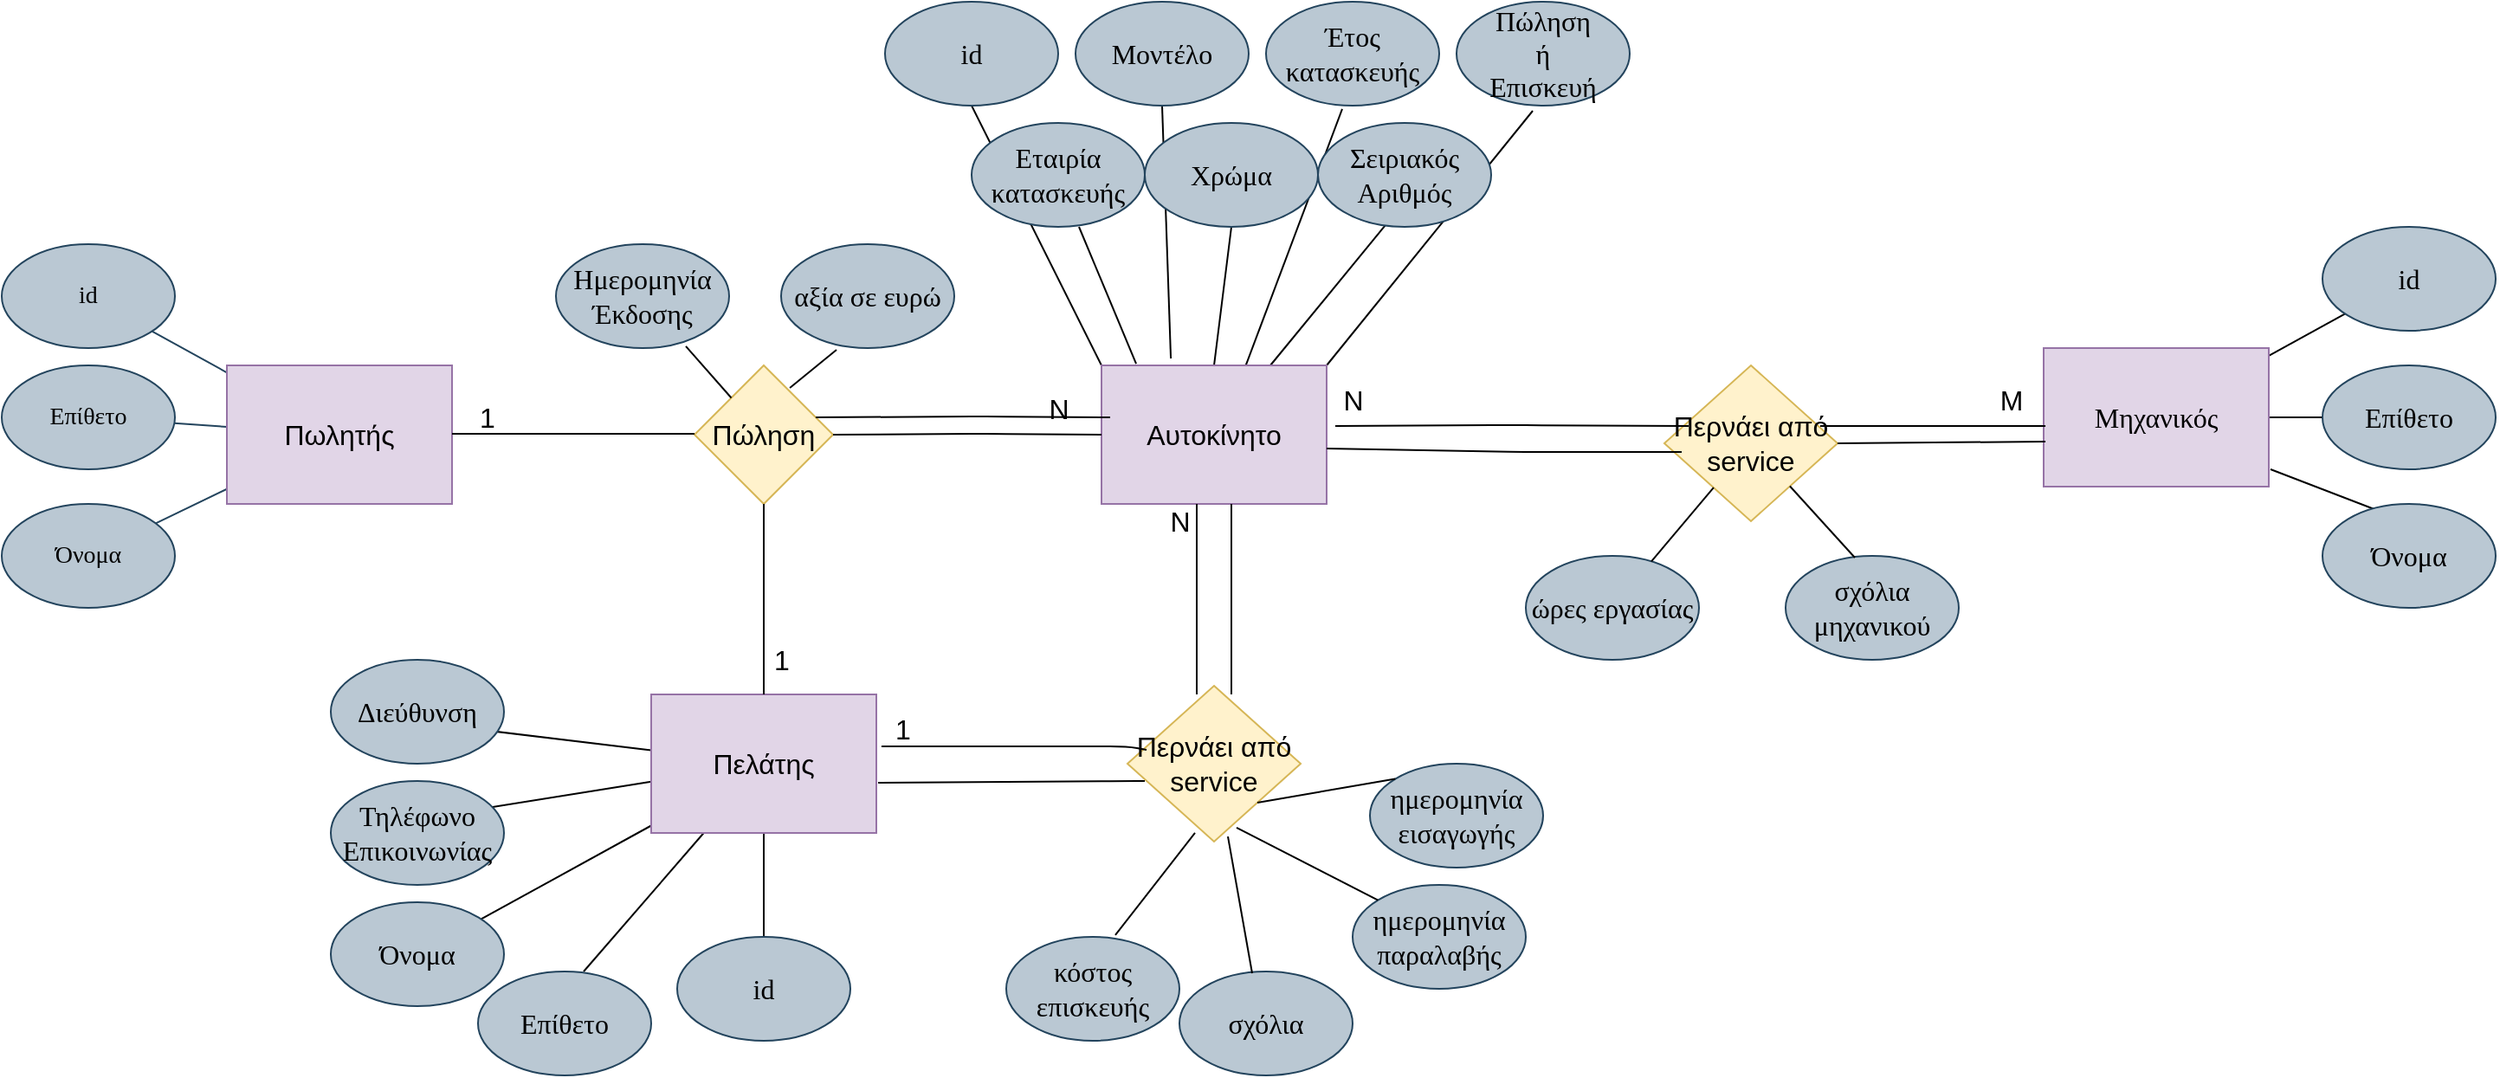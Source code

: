 <mxfile version="20.8.3" type="github">
  <diagram id="R2lEEEUBdFMjLlhIrx00" name="Page-1">
    <mxGraphModel dx="2603" dy="2408" grid="1" gridSize="10" guides="1" tooltips="1" connect="1" arrows="1" fold="1" page="1" pageScale="1" pageWidth="1169" pageHeight="1654" math="0" shadow="0" extFonts="Permanent Marker^https://fonts.googleapis.com/css?family=Permanent+Marker">
      <root>
        <mxCell id="0" />
        <mxCell id="1" parent="0" />
        <mxCell id="DB-9M0OgjcY24ebaJ4Su-6" style="rounded=1;orthogonalLoop=1;jettySize=auto;html=1;fontFamily=Georgia;endArrow=none;endFill=0;fontSize=16;" parent="1" source="DB-9M0OgjcY24ebaJ4Su-2" target="DB-9M0OgjcY24ebaJ4Su-3" edge="1">
          <mxGeometry relative="1" as="geometry">
            <mxPoint x="1120" y="25" as="targetPoint" />
          </mxGeometry>
        </mxCell>
        <mxCell id="DB-9M0OgjcY24ebaJ4Su-7" style="rounded=1;orthogonalLoop=1;jettySize=auto;html=1;fontFamily=Georgia;entryX=1;entryY=0.5;entryDx=0;entryDy=0;endArrow=none;endFill=0;fontSize=16;" parent="1" source="DB-9M0OgjcY24ebaJ4Su-2" target="DB-9M0OgjcY24ebaJ4Su-4" edge="1">
          <mxGeometry relative="1" as="geometry">
            <mxPoint x="1210" y="125" as="targetPoint" />
          </mxGeometry>
        </mxCell>
        <mxCell id="DB-9M0OgjcY24ebaJ4Su-8" style="orthogonalLoop=1;jettySize=auto;html=1;entryX=1;entryY=0.5;entryDx=0;entryDy=0;fontFamily=Georgia;endArrow=none;endFill=0;fontSize=16;" parent="1" target="DB-9M0OgjcY24ebaJ4Su-5" edge="1">
          <mxGeometry relative="1" as="geometry">
            <mxPoint x="1300" y="140" as="sourcePoint" />
          </mxGeometry>
        </mxCell>
        <mxCell id="DB-9M0OgjcY24ebaJ4Su-2" value="&lt;font style=&quot;font-size: 16px;&quot; face=&quot;Georgia&quot;&gt;Μηχανικός&lt;/font&gt;" style="rounded=0;whiteSpace=wrap;html=1;fillColor=#e1d5e7;strokeColor=#9673a6;fontSize=16;" parent="1" vertex="1">
          <mxGeometry x="1169" y="70" width="130" height="80" as="geometry" />
        </mxCell>
        <mxCell id="DB-9M0OgjcY24ebaJ4Su-3" value="id" style="ellipse;whiteSpace=wrap;html=1;fontFamily=Georgia;fillColor=#bac8d3;strokeColor=#23445d;fontSize=16;" parent="1" vertex="1">
          <mxGeometry x="1330" width="100" height="60" as="geometry" />
        </mxCell>
        <mxCell id="DB-9M0OgjcY24ebaJ4Su-4" value="&lt;div style=&quot;font-size: 16px;&quot;&gt;Επίθετο&lt;/div&gt;" style="ellipse;whiteSpace=wrap;html=1;fontFamily=Georgia;fillColor=#bac8d3;strokeColor=#23445d;fontSize=16;" parent="1" vertex="1">
          <mxGeometry x="1330" y="80" width="100" height="60" as="geometry" />
        </mxCell>
        <mxCell id="DB-9M0OgjcY24ebaJ4Su-5" value="Όνομα" style="ellipse;whiteSpace=wrap;html=1;fontFamily=Georgia;fillColor=#bac8d3;strokeColor=#23445d;fontSize=16;" parent="1" vertex="1">
          <mxGeometry x="1330" y="160" width="100" height="60" as="geometry" />
        </mxCell>
        <mxCell id="DB-9M0OgjcY24ebaJ4Su-14" style="edgeStyle=none;rounded=1;orthogonalLoop=1;jettySize=auto;html=1;fontFamily=Georgia;endArrow=none;endFill=0;fillColor=#bac8d3;strokeColor=#23445d;fontSize=16;" parent="1" source="DB-9M0OgjcY24ebaJ4Su-10" target="DB-9M0OgjcY24ebaJ4Su-11" edge="1">
          <mxGeometry relative="1" as="geometry" />
        </mxCell>
        <mxCell id="DB-9M0OgjcY24ebaJ4Su-15" style="edgeStyle=none;rounded=1;orthogonalLoop=1;jettySize=auto;html=1;fontFamily=Georgia;endArrow=none;endFill=0;fillColor=#bac8d3;strokeColor=#23445d;fontSize=16;" parent="1" source="DB-9M0OgjcY24ebaJ4Su-10" target="DB-9M0OgjcY24ebaJ4Su-12" edge="1">
          <mxGeometry relative="1" as="geometry" />
        </mxCell>
        <mxCell id="DB-9M0OgjcY24ebaJ4Su-16" style="edgeStyle=none;rounded=1;orthogonalLoop=1;jettySize=auto;html=1;fontFamily=Georgia;endArrow=none;endFill=0;fillColor=#bac8d3;strokeColor=#23445d;fontSize=16;" parent="1" source="DB-9M0OgjcY24ebaJ4Su-10" target="DB-9M0OgjcY24ebaJ4Su-13" edge="1">
          <mxGeometry relative="1" as="geometry" />
        </mxCell>
        <mxCell id="DB-9M0OgjcY24ebaJ4Su-10" value="Πωλητής" style="rounded=0;whiteSpace=wrap;html=1;fillColor=#e1d5e7;strokeColor=#9673a6;fontSize=16;" parent="1" vertex="1">
          <mxGeometry x="120" y="80" width="130" height="80" as="geometry" />
        </mxCell>
        <mxCell id="DB-9M0OgjcY24ebaJ4Su-11" value="id" style="ellipse;whiteSpace=wrap;html=1;fontFamily=Georgia;fillColor=#bac8d3;strokeColor=#23445d;fontSize=14;" parent="1" vertex="1">
          <mxGeometry x="-10" y="10" width="100" height="60" as="geometry" />
        </mxCell>
        <mxCell id="DB-9M0OgjcY24ebaJ4Su-12" value="&lt;div style=&quot;font-size: 14px;&quot;&gt;Επίθετο&lt;/div&gt;" style="ellipse;whiteSpace=wrap;html=1;fontFamily=Georgia;fillColor=#bac8d3;strokeColor=#23445d;fontSize=14;" parent="1" vertex="1">
          <mxGeometry x="-10" y="80" width="100" height="60" as="geometry" />
        </mxCell>
        <mxCell id="DB-9M0OgjcY24ebaJ4Su-13" value="Όνομα" style="ellipse;whiteSpace=wrap;html=1;fontFamily=Georgia;fillColor=#bac8d3;strokeColor=#23445d;fontSize=14;" parent="1" vertex="1">
          <mxGeometry x="-10" y="160" width="100" height="60" as="geometry" />
        </mxCell>
        <mxCell id="DB-9M0OgjcY24ebaJ4Su-25" style="edgeStyle=none;rounded=1;orthogonalLoop=1;jettySize=auto;html=1;entryX=0.5;entryY=1;entryDx=0;entryDy=0;fontFamily=Georgia;endArrow=none;endFill=0;exitX=0;exitY=0;exitDx=0;exitDy=0;fontSize=16;" parent="1" source="DB-9M0OgjcY24ebaJ4Su-17" target="DB-9M0OgjcY24ebaJ4Su-18" edge="1">
          <mxGeometry relative="1" as="geometry" />
        </mxCell>
        <mxCell id="DB-9M0OgjcY24ebaJ4Su-26" style="edgeStyle=none;rounded=1;orthogonalLoop=1;jettySize=auto;html=1;entryX=0.62;entryY=1;entryDx=0;entryDy=0;fontFamily=Georgia;endArrow=none;endFill=0;exitX=0.154;exitY=-0.012;exitDx=0;exitDy=0;exitPerimeter=0;entryPerimeter=0;fontSize=16;" parent="1" source="DB-9M0OgjcY24ebaJ4Su-17" target="DB-9M0OgjcY24ebaJ4Su-19" edge="1">
          <mxGeometry relative="1" as="geometry" />
        </mxCell>
        <mxCell id="DB-9M0OgjcY24ebaJ4Su-27" style="edgeStyle=none;rounded=1;orthogonalLoop=1;jettySize=auto;html=1;entryX=0.5;entryY=1;entryDx=0;entryDy=0;fontFamily=Georgia;endArrow=none;endFill=0;exitX=0.308;exitY=-0.05;exitDx=0;exitDy=0;exitPerimeter=0;fontSize=16;" parent="1" source="DB-9M0OgjcY24ebaJ4Su-17" target="DB-9M0OgjcY24ebaJ4Su-20" edge="1">
          <mxGeometry relative="1" as="geometry" />
        </mxCell>
        <mxCell id="DB-9M0OgjcY24ebaJ4Su-28" style="edgeStyle=none;rounded=1;orthogonalLoop=1;jettySize=auto;html=1;entryX=0.5;entryY=1;entryDx=0;entryDy=0;fontFamily=Georgia;endArrow=none;endFill=0;exitX=0.5;exitY=0;exitDx=0;exitDy=0;fontSize=16;" parent="1" source="DB-9M0OgjcY24ebaJ4Su-17" target="DB-9M0OgjcY24ebaJ4Su-21" edge="1">
          <mxGeometry relative="1" as="geometry" />
        </mxCell>
        <mxCell id="DB-9M0OgjcY24ebaJ4Su-29" style="edgeStyle=none;rounded=1;orthogonalLoop=1;jettySize=auto;html=1;entryX=0.44;entryY=1.033;entryDx=0;entryDy=0;fontFamily=Georgia;endArrow=none;endFill=0;exitX=0.638;exitY=0.013;exitDx=0;exitDy=0;exitPerimeter=0;entryPerimeter=0;fontSize=16;" parent="1" source="DB-9M0OgjcY24ebaJ4Su-17" target="DB-9M0OgjcY24ebaJ4Su-22" edge="1">
          <mxGeometry relative="1" as="geometry" />
        </mxCell>
        <mxCell id="DB-9M0OgjcY24ebaJ4Su-30" style="edgeStyle=none;rounded=1;orthogonalLoop=1;jettySize=auto;html=1;entryX=0.39;entryY=0.983;entryDx=0;entryDy=0;fontFamily=Georgia;endArrow=none;endFill=0;exitX=0.75;exitY=0;exitDx=0;exitDy=0;entryPerimeter=0;fontSize=16;" parent="1" source="DB-9M0OgjcY24ebaJ4Su-17" target="DB-9M0OgjcY24ebaJ4Su-23" edge="1">
          <mxGeometry relative="1" as="geometry" />
        </mxCell>
        <mxCell id="DB-9M0OgjcY24ebaJ4Su-31" style="edgeStyle=none;rounded=1;orthogonalLoop=1;jettySize=auto;html=1;entryX=0.44;entryY=1.05;entryDx=0;entryDy=0;fontFamily=Georgia;endArrow=none;endFill=0;entryPerimeter=0;exitX=1;exitY=0;exitDx=0;exitDy=0;fontSize=16;" parent="1" source="DB-9M0OgjcY24ebaJ4Su-17" target="DB-9M0OgjcY24ebaJ4Su-24" edge="1">
          <mxGeometry relative="1" as="geometry" />
        </mxCell>
        <mxCell id="DB-9M0OgjcY24ebaJ4Su-17" value="&lt;div style=&quot;font-size: 16px;&quot;&gt;Αυτοκίνητο&lt;/div&gt;" style="rounded=0;whiteSpace=wrap;html=1;fillColor=#e1d5e7;strokeColor=#9673a6;fontSize=16;" parent="1" vertex="1">
          <mxGeometry x="625" y="80" width="130" height="80" as="geometry" />
        </mxCell>
        <mxCell id="DB-9M0OgjcY24ebaJ4Su-18" value="&lt;div style=&quot;font-size: 16px;&quot;&gt;id&lt;/div&gt;" style="ellipse;whiteSpace=wrap;html=1;fontFamily=Georgia;fillColor=#bac8d3;strokeColor=#23445d;fontSize=16;" parent="1" vertex="1">
          <mxGeometry x="500" y="-130" width="100" height="60" as="geometry" />
        </mxCell>
        <mxCell id="DB-9M0OgjcY24ebaJ4Su-19" value="&lt;div style=&quot;font-size: 16px;&quot;&gt;Εταιρία &lt;br style=&quot;font-size: 16px;&quot;&gt;&lt;/div&gt;&lt;div style=&quot;font-size: 16px;&quot;&gt;κατασκευής&lt;br style=&quot;font-size: 16px;&quot;&gt;&lt;/div&gt;" style="ellipse;whiteSpace=wrap;html=1;fontFamily=Georgia;fillColor=#bac8d3;strokeColor=#23445d;fontSize=16;" parent="1" vertex="1">
          <mxGeometry x="550" y="-60" width="100" height="60" as="geometry" />
        </mxCell>
        <mxCell id="DB-9M0OgjcY24ebaJ4Su-20" value="Μοντέλο" style="ellipse;whiteSpace=wrap;html=1;fontFamily=Georgia;fillColor=#bac8d3;strokeColor=#23445d;fontSize=16;" parent="1" vertex="1">
          <mxGeometry x="610" y="-130" width="100" height="60" as="geometry" />
        </mxCell>
        <mxCell id="DB-9M0OgjcY24ebaJ4Su-21" value="&lt;div style=&quot;font-size: 16px;&quot;&gt;Χρώμα&lt;/div&gt;" style="ellipse;whiteSpace=wrap;html=1;fontFamily=Georgia;fillColor=#bac8d3;strokeColor=#23445d;fontSize=16;" parent="1" vertex="1">
          <mxGeometry x="650" y="-60" width="100" height="60" as="geometry" />
        </mxCell>
        <mxCell id="DB-9M0OgjcY24ebaJ4Su-22" value="&lt;div style=&quot;font-size: 16px;&quot;&gt;Έτος&lt;/div&gt;&lt;div style=&quot;font-size: 16px;&quot;&gt;κατασκευής&lt;br style=&quot;font-size: 16px;&quot;&gt;&lt;/div&gt;" style="ellipse;whiteSpace=wrap;html=1;fontFamily=Georgia;fillColor=#bac8d3;strokeColor=#23445d;fontSize=16;" parent="1" vertex="1">
          <mxGeometry x="720" y="-130" width="100" height="60" as="geometry" />
        </mxCell>
        <mxCell id="DB-9M0OgjcY24ebaJ4Su-23" value="&lt;div style=&quot;font-size: 16px;&quot;&gt;Σειριακός&lt;/div&gt;&lt;div style=&quot;font-size: 16px;&quot;&gt;Αριθμός&lt;br style=&quot;font-size: 16px;&quot;&gt;&lt;/div&gt;" style="ellipse;whiteSpace=wrap;html=1;fontFamily=Georgia;fillColor=#bac8d3;strokeColor=#23445d;fontSize=16;" parent="1" vertex="1">
          <mxGeometry x="750" y="-60" width="100" height="60" as="geometry" />
        </mxCell>
        <mxCell id="DB-9M0OgjcY24ebaJ4Su-24" value="&lt;div style=&quot;font-size: 16px;&quot;&gt;Πώληση&lt;/div&gt;&lt;div style=&quot;font-size: 16px;&quot;&gt;ή&lt;/div&gt;&lt;div style=&quot;font-size: 16px;&quot;&gt;Επισκευή&lt;br style=&quot;font-size: 16px;&quot;&gt;&lt;/div&gt;" style="ellipse;whiteSpace=wrap;html=1;fontFamily=Georgia;fillColor=#bac8d3;strokeColor=#23445d;fontSize=16;" parent="1" vertex="1">
          <mxGeometry x="830" y="-130" width="100" height="60" as="geometry" />
        </mxCell>
        <mxCell id="DB-9M0OgjcY24ebaJ4Su-39" style="edgeStyle=none;rounded=1;orthogonalLoop=1;jettySize=auto;html=1;entryX=0.5;entryY=0;entryDx=0;entryDy=0;fontFamily=Georgia;endArrow=none;endFill=0;fontSize=16;" parent="1" source="DB-9M0OgjcY24ebaJ4Su-32" target="DB-9M0OgjcY24ebaJ4Su-33" edge="1">
          <mxGeometry relative="1" as="geometry" />
        </mxCell>
        <mxCell id="DB-9M0OgjcY24ebaJ4Su-40" style="edgeStyle=none;rounded=1;orthogonalLoop=1;jettySize=auto;html=1;entryX=0.61;entryY=0;entryDx=0;entryDy=0;fontFamily=Georgia;endArrow=none;endFill=0;entryPerimeter=0;fontSize=16;" parent="1" source="DB-9M0OgjcY24ebaJ4Su-32" target="DB-9M0OgjcY24ebaJ4Su-34" edge="1">
          <mxGeometry relative="1" as="geometry" />
        </mxCell>
        <mxCell id="DB-9M0OgjcY24ebaJ4Su-41" style="edgeStyle=none;rounded=1;orthogonalLoop=1;jettySize=auto;html=1;fontFamily=Georgia;endArrow=none;endFill=0;fontSize=16;" parent="1" source="DB-9M0OgjcY24ebaJ4Su-32" target="DB-9M0OgjcY24ebaJ4Su-35" edge="1">
          <mxGeometry relative="1" as="geometry" />
        </mxCell>
        <mxCell id="DB-9M0OgjcY24ebaJ4Su-42" style="edgeStyle=none;rounded=1;orthogonalLoop=1;jettySize=auto;html=1;entryX=0;entryY=0.5;entryDx=0;entryDy=0;fontFamily=Georgia;endArrow=none;endFill=0;fontSize=16;" parent="1" source="DB-9M0OgjcY24ebaJ4Su-32" target="DB-9M0OgjcY24ebaJ4Su-36" edge="1">
          <mxGeometry relative="1" as="geometry" />
        </mxCell>
        <mxCell id="DB-9M0OgjcY24ebaJ4Su-43" style="edgeStyle=none;rounded=1;orthogonalLoop=1;jettySize=auto;html=1;entryX=0;entryY=0.5;entryDx=0;entryDy=0;fontFamily=Georgia;endArrow=none;endFill=0;fontSize=16;" parent="1" source="DB-9M0OgjcY24ebaJ4Su-32" target="DB-9M0OgjcY24ebaJ4Su-37" edge="1">
          <mxGeometry relative="1" as="geometry" />
        </mxCell>
        <mxCell id="DB-9M0OgjcY24ebaJ4Su-32" value="Πελάτης" style="rounded=0;whiteSpace=wrap;html=1;fillColor=#e1d5e7;strokeColor=#9673a6;fontSize=16;" parent="1" vertex="1">
          <mxGeometry x="365" y="270" width="130" height="80" as="geometry" />
        </mxCell>
        <mxCell id="DB-9M0OgjcY24ebaJ4Su-33" value="id" style="ellipse;whiteSpace=wrap;html=1;fontFamily=Georgia;fillColor=#bac8d3;strokeColor=#23445d;fontSize=16;" parent="1" vertex="1">
          <mxGeometry x="380" y="410" width="100" height="60" as="geometry" />
        </mxCell>
        <mxCell id="DB-9M0OgjcY24ebaJ4Su-34" value="&lt;div style=&quot;font-size: 16px;&quot;&gt;Επίθετο&lt;/div&gt;" style="ellipse;whiteSpace=wrap;html=1;fontFamily=Georgia;fillColor=#bac8d3;strokeColor=#23445d;fontSize=16;" parent="1" vertex="1">
          <mxGeometry x="265" y="430" width="100" height="60" as="geometry" />
        </mxCell>
        <mxCell id="DB-9M0OgjcY24ebaJ4Su-35" value="Όνομα" style="ellipse;whiteSpace=wrap;html=1;fontFamily=Georgia;fillColor=#bac8d3;strokeColor=#23445d;fontSize=16;" parent="1" vertex="1">
          <mxGeometry x="180" y="390" width="100" height="60" as="geometry" />
        </mxCell>
        <mxCell id="DB-9M0OgjcY24ebaJ4Su-36" value="&lt;div style=&quot;font-size: 16px;&quot;&gt;Τηλέφωνο&lt;/div&gt;&lt;div style=&quot;font-size: 16px;&quot;&gt;Επικοινωνίας&lt;br style=&quot;font-size: 16px;&quot;&gt;&lt;/div&gt;" style="ellipse;whiteSpace=wrap;html=1;fontFamily=Georgia;fillColor=#bac8d3;strokeColor=#23445d;fontSize=16;" parent="1" vertex="1">
          <mxGeometry x="180" y="320" width="100" height="60" as="geometry" />
        </mxCell>
        <mxCell id="DB-9M0OgjcY24ebaJ4Su-37" value="&lt;div style=&quot;font-size: 16px;&quot;&gt;Διεύθυνση&lt;/div&gt;" style="ellipse;whiteSpace=wrap;html=1;fontFamily=Georgia;fillColor=#bac8d3;strokeColor=#23445d;fontSize=16;" parent="1" vertex="1">
          <mxGeometry x="180" y="250" width="100" height="60" as="geometry" />
        </mxCell>
        <mxCell id="0eTX786EvbyPxcuI2V1S-1" value="Πώληση" style="rhombus;whiteSpace=wrap;html=1;fillColor=#fff2cc;strokeColor=#d6b656;fontSize=16;" parent="1" vertex="1">
          <mxGeometry x="390" y="80" width="80" height="80" as="geometry" />
        </mxCell>
        <mxCell id="0eTX786EvbyPxcuI2V1S-7" style="edgeStyle=none;rounded=1;orthogonalLoop=1;jettySize=auto;html=1;fontFamily=Georgia;endArrow=none;endFill=0;exitX=0.875;exitY=0.375;exitDx=0;exitDy=0;exitPerimeter=0;fontSize=16;" parent="1" source="0eTX786EvbyPxcuI2V1S-1" edge="1">
          <mxGeometry relative="1" as="geometry">
            <mxPoint x="470" y="110" as="sourcePoint" />
            <mxPoint x="630" y="110" as="targetPoint" />
            <Array as="points">
              <mxPoint x="560" y="109.5" />
            </Array>
          </mxGeometry>
        </mxCell>
        <mxCell id="0eTX786EvbyPxcuI2V1S-8" style="edgeStyle=none;rounded=1;orthogonalLoop=1;jettySize=auto;html=1;fontFamily=Georgia;endArrow=none;endFill=0;entryX=0;entryY=0.5;entryDx=0;entryDy=0;exitX=1;exitY=0.5;exitDx=0;exitDy=0;fontSize=16;" parent="1" source="0eTX786EvbyPxcuI2V1S-1" target="DB-9M0OgjcY24ebaJ4Su-17" edge="1">
          <mxGeometry relative="1" as="geometry">
            <mxPoint x="480" y="119.5" as="sourcePoint" />
            <mxPoint x="620" y="119.5" as="targetPoint" />
            <Array as="points">
              <mxPoint x="560" y="119.5" />
            </Array>
          </mxGeometry>
        </mxCell>
        <mxCell id="0eTX786EvbyPxcuI2V1S-9" style="edgeStyle=none;rounded=1;orthogonalLoop=1;jettySize=auto;html=1;fontFamily=Georgia;endArrow=none;endFill=0;fontSize=16;" parent="1" edge="1">
          <mxGeometry relative="1" as="geometry">
            <mxPoint x="250" y="119.5" as="sourcePoint" />
            <mxPoint x="390" y="119.5" as="targetPoint" />
            <Array as="points">
              <mxPoint x="330" y="119.5" />
            </Array>
          </mxGeometry>
        </mxCell>
        <mxCell id="0eTX786EvbyPxcuI2V1S-10" style="edgeStyle=none;rounded=1;orthogonalLoop=1;jettySize=auto;html=1;fontFamily=Georgia;endArrow=none;endFill=0;entryX=0.5;entryY=1;entryDx=0;entryDy=0;exitX=0.5;exitY=0;exitDx=0;exitDy=0;fontSize=16;" parent="1" source="DB-9M0OgjcY24ebaJ4Su-32" target="0eTX786EvbyPxcuI2V1S-1" edge="1">
          <mxGeometry relative="1" as="geometry">
            <mxPoint x="430" y="190" as="sourcePoint" />
            <mxPoint x="570" y="190" as="targetPoint" />
            <Array as="points" />
          </mxGeometry>
        </mxCell>
        <mxCell id="0eTX786EvbyPxcuI2V1S-12" value="&lt;div style=&quot;font-size: 16px;&quot;&gt;Ημερομηνία&lt;/div&gt;&lt;div style=&quot;font-size: 16px;&quot;&gt;Έκδοσης&lt;br style=&quot;font-size: 16px;&quot;&gt;&lt;/div&gt;" style="ellipse;whiteSpace=wrap;html=1;fontFamily=Georgia;fillColor=#bac8d3;strokeColor=#23445d;fontSize=16;" parent="1" vertex="1">
          <mxGeometry x="310" y="10" width="100" height="60" as="geometry" />
        </mxCell>
        <mxCell id="0eTX786EvbyPxcuI2V1S-13" value="αξία σε ευρώ" style="ellipse;whiteSpace=wrap;html=1;fontFamily=Georgia;fillColor=#bac8d3;strokeColor=#23445d;fontSize=16;" parent="1" vertex="1">
          <mxGeometry x="440" y="10" width="100" height="60" as="geometry" />
        </mxCell>
        <mxCell id="0eTX786EvbyPxcuI2V1S-14" style="edgeStyle=none;rounded=1;orthogonalLoop=1;jettySize=auto;html=1;fontFamily=Georgia;endArrow=none;endFill=0;entryX=0.32;entryY=1.017;entryDx=0;entryDy=0;entryPerimeter=0;exitX=0.688;exitY=0.163;exitDx=0;exitDy=0;exitPerimeter=0;fontSize=16;" parent="1" source="0eTX786EvbyPxcuI2V1S-1" target="0eTX786EvbyPxcuI2V1S-13" edge="1">
          <mxGeometry relative="1" as="geometry">
            <mxPoint x="450" y="90" as="sourcePoint" />
            <mxPoint x="470" y="10" as="targetPoint" />
            <Array as="points" />
          </mxGeometry>
        </mxCell>
        <mxCell id="0eTX786EvbyPxcuI2V1S-16" style="edgeStyle=none;rounded=1;orthogonalLoop=1;jettySize=auto;html=1;fontFamily=Georgia;endArrow=none;endFill=0;entryX=0.75;entryY=0.983;entryDx=0;entryDy=0;entryPerimeter=0;fontSize=16;" parent="1" source="0eTX786EvbyPxcuI2V1S-1" target="0eTX786EvbyPxcuI2V1S-12" edge="1">
          <mxGeometry relative="1" as="geometry">
            <mxPoint x="360" y="60" as="sourcePoint" />
            <mxPoint x="360" as="targetPoint" />
            <Array as="points" />
          </mxGeometry>
        </mxCell>
        <mxCell id="0eTX786EvbyPxcuI2V1S-17" value="&lt;div style=&quot;font-size: 16px;&quot;&gt;Περνάει από&lt;/div&gt;&lt;div style=&quot;font-size: 16px;&quot;&gt;service&lt;br style=&quot;font-size: 16px;&quot;&gt;&lt;/div&gt;" style="rhombus;whiteSpace=wrap;html=1;fillColor=#fff2cc;strokeColor=#d6b656;fontSize=16;" parent="1" vertex="1">
          <mxGeometry x="950" y="80" width="100" height="90" as="geometry" />
        </mxCell>
        <mxCell id="0eTX786EvbyPxcuI2V1S-18" style="edgeStyle=none;rounded=1;orthogonalLoop=1;jettySize=auto;html=1;fontFamily=Georgia;endArrow=none;endFill=0;exitX=0.875;exitY=0.375;exitDx=0;exitDy=0;exitPerimeter=0;entryX=0.14;entryY=0.389;entryDx=0;entryDy=0;entryPerimeter=0;fontSize=16;" parent="1" target="0eTX786EvbyPxcuI2V1S-17" edge="1">
          <mxGeometry relative="1" as="geometry">
            <mxPoint x="760" y="115" as="sourcePoint" />
            <mxPoint x="930" y="115" as="targetPoint" />
            <Array as="points">
              <mxPoint x="860" y="114.5" />
            </Array>
          </mxGeometry>
        </mxCell>
        <mxCell id="0eTX786EvbyPxcuI2V1S-19" style="edgeStyle=none;rounded=1;orthogonalLoop=1;jettySize=auto;html=1;fontFamily=Georgia;endArrow=none;endFill=0;exitX=1;exitY=0.6;exitDx=0;exitDy=0;exitPerimeter=0;fontSize=16;" parent="1" source="DB-9M0OgjcY24ebaJ4Su-17" edge="1">
          <mxGeometry relative="1" as="geometry">
            <mxPoint x="770" y="130.5" as="sourcePoint" />
            <mxPoint x="960" y="130" as="targetPoint" />
            <Array as="points">
              <mxPoint x="870" y="130" />
            </Array>
          </mxGeometry>
        </mxCell>
        <mxCell id="0eTX786EvbyPxcuI2V1S-21" style="edgeStyle=none;rounded=1;orthogonalLoop=1;jettySize=auto;html=1;fontFamily=Georgia;endArrow=none;endFill=0;exitX=0.875;exitY=0.375;exitDx=0;exitDy=0;exitPerimeter=0;entryX=0.008;entryY=0.563;entryDx=0;entryDy=0;entryPerimeter=0;fontSize=16;" parent="1" target="DB-9M0OgjcY24ebaJ4Su-2" edge="1">
          <mxGeometry relative="1" as="geometry">
            <mxPoint x="1040" y="115" as="sourcePoint" />
            <mxPoint x="1210" y="115" as="targetPoint" />
            <Array as="points" />
          </mxGeometry>
        </mxCell>
        <mxCell id="0eTX786EvbyPxcuI2V1S-22" value="ώρες εργασίας" style="ellipse;whiteSpace=wrap;html=1;fontFamily=Georgia;fillColor=#bac8d3;strokeColor=#23445d;fontSize=16;" parent="1" vertex="1">
          <mxGeometry x="870" y="190" width="100" height="60" as="geometry" />
        </mxCell>
        <mxCell id="0eTX786EvbyPxcuI2V1S-23" value="&lt;div style=&quot;font-size: 16px;&quot;&gt;σχόλια μηχανικού&lt;/div&gt;" style="ellipse;whiteSpace=wrap;html=1;fontFamily=Georgia;fillColor=#bac8d3;strokeColor=#23445d;fontSize=16;" parent="1" vertex="1">
          <mxGeometry x="1020" y="190" width="100" height="60" as="geometry" />
        </mxCell>
        <mxCell id="0eTX786EvbyPxcuI2V1S-24" style="edgeStyle=none;rounded=1;orthogonalLoop=1;jettySize=auto;html=1;fontFamily=Georgia;endArrow=none;endFill=0;fontSize=16;" parent="1" source="0eTX786EvbyPxcuI2V1S-22" target="0eTX786EvbyPxcuI2V1S-17" edge="1">
          <mxGeometry relative="1" as="geometry">
            <mxPoint x="970" y="180" as="sourcePoint" />
            <mxPoint x="970" y="70" as="targetPoint" />
            <Array as="points" />
          </mxGeometry>
        </mxCell>
        <mxCell id="0eTX786EvbyPxcuI2V1S-25" style="edgeStyle=none;rounded=1;orthogonalLoop=1;jettySize=auto;html=1;fontFamily=Georgia;endArrow=none;endFill=0;exitX=0.4;exitY=0.017;exitDx=0;exitDy=0;exitPerimeter=0;fontSize=16;" parent="1" source="0eTX786EvbyPxcuI2V1S-23" target="0eTX786EvbyPxcuI2V1S-17" edge="1">
          <mxGeometry relative="1" as="geometry">
            <mxPoint x="1030" y="190" as="sourcePoint" />
            <mxPoint x="1030" y="80" as="targetPoint" />
            <Array as="points" />
          </mxGeometry>
        </mxCell>
        <mxCell id="0eTX786EvbyPxcuI2V1S-26" value="&lt;div style=&quot;font-size: 16px;&quot;&gt;Περνάει από&lt;/div&gt;&lt;div style=&quot;font-size: 16px;&quot;&gt;service&lt;br style=&quot;font-size: 16px;&quot;&gt;&lt;/div&gt;" style="rhombus;whiteSpace=wrap;html=1;fillColor=#fff2cc;strokeColor=#d6b656;fontSize=16;" parent="1" vertex="1">
          <mxGeometry x="640" y="265" width="100" height="90" as="geometry" />
        </mxCell>
        <mxCell id="0eTX786EvbyPxcuI2V1S-27" style="edgeStyle=none;rounded=1;orthogonalLoop=1;jettySize=auto;html=1;fontFamily=Georgia;endArrow=none;endFill=0;exitX=1.023;exitY=0.375;exitDx=0;exitDy=0;exitPerimeter=0;entryX=0.11;entryY=0.411;entryDx=0;entryDy=0;entryPerimeter=0;fontSize=16;" parent="1" source="DB-9M0OgjcY24ebaJ4Su-32" target="0eTX786EvbyPxcuI2V1S-26" edge="1">
          <mxGeometry relative="1" as="geometry">
            <mxPoint x="560" y="300" as="sourcePoint" />
            <mxPoint x="700" y="300" as="targetPoint" />
            <Array as="points">
              <mxPoint x="640" y="300" />
            </Array>
          </mxGeometry>
        </mxCell>
        <mxCell id="0eTX786EvbyPxcuI2V1S-28" style="edgeStyle=none;rounded=1;orthogonalLoop=1;jettySize=auto;html=1;fontFamily=Georgia;endArrow=none;endFill=0;exitX=1.008;exitY=0.638;exitDx=0;exitDy=0;exitPerimeter=0;fontSize=16;" parent="1" source="DB-9M0OgjcY24ebaJ4Su-32" edge="1">
          <mxGeometry relative="1" as="geometry">
            <mxPoint x="560" y="320" as="sourcePoint" />
            <mxPoint x="650" y="320" as="targetPoint" />
            <Array as="points">
              <mxPoint x="640" y="320" />
            </Array>
          </mxGeometry>
        </mxCell>
        <mxCell id="0eTX786EvbyPxcuI2V1S-29" style="edgeStyle=none;rounded=1;orthogonalLoop=1;jettySize=auto;html=1;fontFamily=Georgia;endArrow=none;endFill=0;exitX=0.4;exitY=0.056;exitDx=0;exitDy=0;exitPerimeter=0;fontSize=16;" parent="1" source="0eTX786EvbyPxcuI2V1S-26" edge="1">
          <mxGeometry relative="1" as="geometry">
            <mxPoint x="680" y="200" as="sourcePoint" />
            <mxPoint x="680" y="160" as="targetPoint" />
            <Array as="points" />
          </mxGeometry>
        </mxCell>
        <mxCell id="0eTX786EvbyPxcuI2V1S-30" style="edgeStyle=none;rounded=1;orthogonalLoop=1;jettySize=auto;html=1;fontFamily=Georgia;endArrow=none;endFill=0;exitX=0.6;exitY=0.056;exitDx=0;exitDy=0;exitPerimeter=0;fontSize=16;" parent="1" source="0eTX786EvbyPxcuI2V1S-26" edge="1">
          <mxGeometry relative="1" as="geometry">
            <mxPoint x="720" y="250" as="sourcePoint" />
            <mxPoint x="700" y="160" as="targetPoint" />
            <Array as="points" />
          </mxGeometry>
        </mxCell>
        <mxCell id="0eTX786EvbyPxcuI2V1S-31" value="&lt;div style=&quot;font-size: 16px;&quot;&gt;ημερομηνία&lt;/div&gt;&lt;div style=&quot;font-size: 16px;&quot;&gt;εισαγωγής&lt;br style=&quot;font-size: 16px;&quot;&gt;&lt;/div&gt;" style="ellipse;whiteSpace=wrap;html=1;fontFamily=Georgia;fillColor=#bac8d3;strokeColor=#23445d;fontSize=16;" parent="1" vertex="1">
          <mxGeometry x="780" y="310" width="100" height="60" as="geometry" />
        </mxCell>
        <mxCell id="0eTX786EvbyPxcuI2V1S-32" value="&lt;div style=&quot;font-size: 16px;&quot;&gt;ημερομηνία &lt;br style=&quot;font-size: 16px;&quot;&gt;&lt;/div&gt;&lt;div style=&quot;font-size: 16px;&quot;&gt;παραλαβής&lt;br style=&quot;font-size: 16px;&quot;&gt;&lt;/div&gt;" style="ellipse;whiteSpace=wrap;html=1;fontFamily=Georgia;fillColor=#bac8d3;strokeColor=#23445d;fontSize=16;" parent="1" vertex="1">
          <mxGeometry x="770" y="380" width="100" height="60" as="geometry" />
        </mxCell>
        <mxCell id="0eTX786EvbyPxcuI2V1S-33" value="σχόλια" style="ellipse;whiteSpace=wrap;html=1;fontFamily=Georgia;fillColor=#bac8d3;strokeColor=#23445d;fontSize=16;" parent="1" vertex="1">
          <mxGeometry x="670" y="430" width="100" height="60" as="geometry" />
        </mxCell>
        <mxCell id="0eTX786EvbyPxcuI2V1S-34" value="&lt;div style=&quot;font-size: 16px;&quot;&gt;κόστος&lt;/div&gt;&lt;div style=&quot;font-size: 16px;&quot;&gt;επισκευής&lt;br style=&quot;font-size: 16px;&quot;&gt;&lt;/div&gt;" style="ellipse;whiteSpace=wrap;html=1;fontFamily=Georgia;fillColor=#bac8d3;strokeColor=#23445d;fontSize=16;" parent="1" vertex="1">
          <mxGeometry x="570" y="410" width="100" height="60" as="geometry" />
        </mxCell>
        <mxCell id="0eTX786EvbyPxcuI2V1S-35" style="edgeStyle=none;rounded=1;orthogonalLoop=1;jettySize=auto;html=1;fontFamily=Georgia;endArrow=none;endFill=0;entryX=0.39;entryY=0.944;entryDx=0;entryDy=0;exitX=0.63;exitY=-0.017;exitDx=0;exitDy=0;exitPerimeter=0;entryPerimeter=0;fontSize=16;" parent="1" source="0eTX786EvbyPxcuI2V1S-34" target="0eTX786EvbyPxcuI2V1S-26" edge="1">
          <mxGeometry relative="1" as="geometry">
            <mxPoint x="670" y="390" as="sourcePoint" />
            <mxPoint x="670" y="280" as="targetPoint" />
            <Array as="points" />
          </mxGeometry>
        </mxCell>
        <mxCell id="0eTX786EvbyPxcuI2V1S-36" style="edgeStyle=none;rounded=1;orthogonalLoop=1;jettySize=auto;html=1;fontFamily=Georgia;endArrow=none;endFill=0;entryX=0.58;entryY=0.967;entryDx=0;entryDy=0;exitX=0.42;exitY=0.017;exitDx=0;exitDy=0;exitPerimeter=0;entryPerimeter=0;fontSize=16;" parent="1" source="0eTX786EvbyPxcuI2V1S-33" target="0eTX786EvbyPxcuI2V1S-26" edge="1">
          <mxGeometry relative="1" as="geometry">
            <mxPoint x="710" y="420" as="sourcePoint" />
            <mxPoint x="710" y="310" as="targetPoint" />
            <Array as="points" />
          </mxGeometry>
        </mxCell>
        <mxCell id="0eTX786EvbyPxcuI2V1S-37" style="edgeStyle=none;rounded=1;orthogonalLoop=1;jettySize=auto;html=1;fontFamily=Georgia;endArrow=none;endFill=0;entryX=0.63;entryY=0.911;entryDx=0;entryDy=0;exitX=0;exitY=0;exitDx=0;exitDy=0;entryPerimeter=0;fontSize=16;" parent="1" source="0eTX786EvbyPxcuI2V1S-32" target="0eTX786EvbyPxcuI2V1S-26" edge="1">
          <mxGeometry relative="1" as="geometry">
            <mxPoint x="750" y="400" as="sourcePoint" />
            <mxPoint x="750" y="290" as="targetPoint" />
            <Array as="points" />
          </mxGeometry>
        </mxCell>
        <mxCell id="0eTX786EvbyPxcuI2V1S-38" style="edgeStyle=none;rounded=1;orthogonalLoop=1;jettySize=auto;html=1;fontFamily=Georgia;endArrow=none;endFill=0;exitX=0;exitY=0;exitDx=0;exitDy=0;entryX=1;entryY=1;entryDx=0;entryDy=0;fontSize=16;" parent="1" source="0eTX786EvbyPxcuI2V1S-31" target="0eTX786EvbyPxcuI2V1S-26" edge="1">
          <mxGeometry relative="1" as="geometry">
            <mxPoint x="790" y="330" as="sourcePoint" />
            <mxPoint x="770" y="320" as="targetPoint" />
            <Array as="points" />
          </mxGeometry>
        </mxCell>
        <mxCell id="0eTX786EvbyPxcuI2V1S-39" style="edgeStyle=none;rounded=1;orthogonalLoop=1;jettySize=auto;html=1;fontFamily=Georgia;endArrow=none;endFill=0;exitX=0.008;exitY=0.675;exitDx=0;exitDy=0;entryX=1;entryY=0.5;entryDx=0;entryDy=0;exitPerimeter=0;fontSize=16;" parent="1" source="DB-9M0OgjcY24ebaJ4Su-2" target="0eTX786EvbyPxcuI2V1S-17" edge="1">
          <mxGeometry relative="1" as="geometry">
            <mxPoint x="1080" y="140" as="sourcePoint" />
            <mxPoint x="1029.809" y="71.152" as="targetPoint" />
            <Array as="points" />
          </mxGeometry>
        </mxCell>
        <mxCell id="jfls7uZEidiRgvnaIm0n-1" value="1" style="text;html=1;align=center;verticalAlign=middle;resizable=0;points=[];autosize=1;strokeColor=none;fillColor=none;fontSize=16;" vertex="1" parent="1">
          <mxGeometry x="255" y="95" width="30" height="30" as="geometry" />
        </mxCell>
        <mxCell id="jfls7uZEidiRgvnaIm0n-2" value="N" style="text;html=1;align=center;verticalAlign=middle;resizable=0;points=[];autosize=1;strokeColor=none;fillColor=none;fontSize=16;" vertex="1" parent="1">
          <mxGeometry x="580" y="90" width="40" height="30" as="geometry" />
        </mxCell>
        <mxCell id="jfls7uZEidiRgvnaIm0n-3" value="1" style="text;html=1;align=center;verticalAlign=middle;resizable=0;points=[];autosize=1;strokeColor=none;fillColor=none;fontSize=16;" vertex="1" parent="1">
          <mxGeometry x="425" y="235" width="30" height="30" as="geometry" />
        </mxCell>
        <mxCell id="jfls7uZEidiRgvnaIm0n-4" value="N" style="text;html=1;align=center;verticalAlign=middle;resizable=0;points=[];autosize=1;strokeColor=none;fillColor=none;fontSize=16;" vertex="1" parent="1">
          <mxGeometry x="750" y="85" width="40" height="30" as="geometry" />
        </mxCell>
        <mxCell id="jfls7uZEidiRgvnaIm0n-5" value="M" style="text;html=1;align=center;verticalAlign=middle;resizable=0;points=[];autosize=1;strokeColor=none;fillColor=none;fontSize=16;" vertex="1" parent="1">
          <mxGeometry x="1130" y="85" width="40" height="30" as="geometry" />
        </mxCell>
        <mxCell id="jfls7uZEidiRgvnaIm0n-6" value="1" style="text;html=1;align=center;verticalAlign=middle;resizable=0;points=[];autosize=1;strokeColor=none;fillColor=none;fontSize=16;" vertex="1" parent="1">
          <mxGeometry x="495" y="275" width="30" height="30" as="geometry" />
        </mxCell>
        <mxCell id="jfls7uZEidiRgvnaIm0n-7" value="N" style="text;html=1;align=center;verticalAlign=middle;resizable=0;points=[];autosize=1;strokeColor=none;fillColor=none;fontSize=16;" vertex="1" parent="1">
          <mxGeometry x="650" y="155" width="40" height="30" as="geometry" />
        </mxCell>
      </root>
    </mxGraphModel>
  </diagram>
</mxfile>
